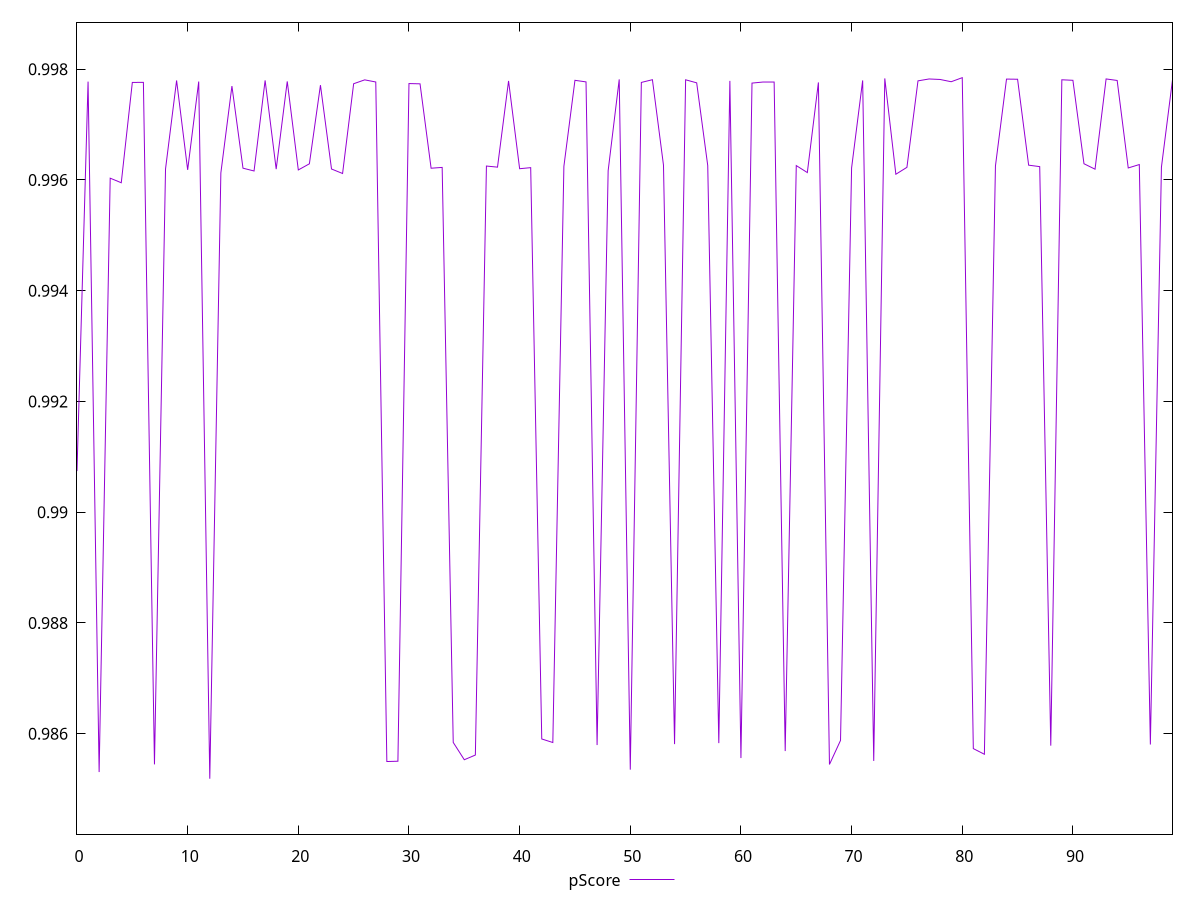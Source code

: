 reset

$pScore <<EOF
0 0.9907421223045741
1 0.9977747094215531
2 0.9853062726550443
3 0.9960308880335984
4 0.9959485651598137
5 0.9977602184347677
6 0.9977614598213005
7 0.9854452509451196
8 0.996197410630468
9 0.9977954310924149
10 0.996180720122525
11 0.9977763273971184
12 0.9851853725087982
13 0.9961254384061347
14 0.9976940415127911
15 0.996211644891267
16 0.996161070407879
17 0.9977970169828068
18 0.9961945154967948
19 0.9977790713466552
20 0.9961798385066634
21 0.9962907113880577
22 0.9977109673757283
23 0.9961968317369024
24 0.9961156830360767
25 0.9977367812623481
26 0.9978065708351401
27 0.9977681541289722
28 0.9854965424282411
29 0.9855019659227564
30 0.9977398504248587
31 0.9977349866490948
32 0.9962109851652416
33 0.9962254893760795
34 0.9858414022442177
35 0.9855287613666517
36 0.9856140355973402
37 0.9962503846419749
38 0.9962304106200466
39 0.9977871603951377
40 0.9962020187280767
41 0.9962212628945757
42 0.9859038336410328
43 0.9858399204947882
44 0.9962448585684858
45 0.9977984549658836
46 0.9977698129118489
47 0.9857936356266274
48 0.9961662734038597
49 0.9978153132281143
50 0.9853498778337971
51 0.9977603591519484
52 0.9978095015261275
53 0.9962670788807606
54 0.9858108563914388
55 0.9978079144444619
56 0.9977528419352897
57 0.9962581516607492
58 0.985828359141198
59 0.9977877343838102
60 0.9855585270498894
61 0.997748315613131
62 0.9977676587852584
63 0.9977668743173842
64 0.9856858252400311
65 0.9962587439069327
66 0.996132416136138
67 0.9977602184347677
68 0.9854437953944815
69 0.9858778192718574
70 0.9962160329512715
71 0.9977965633774188
72 0.9855076891924652
73 0.9978328382334694
74 0.9961023592041803
75 0.9962269179612794
76 0.9977885541680622
77 0.9978227331857854
78 0.9978136887793726
79 0.997772740276597
80 0.9978462016340375
81 0.9857299710027858
82 0.9856276785319955
83 0.9962520821618122
84 0.9978207078122826
85 0.9978177481516225
86 0.9962660992049783
87 0.996239787594785
88 0.9857832367459345
89 0.9978081301769592
90 0.9977986183271419
91 0.9962919894265377
92 0.9961935224962829
93 0.9978233809978561
94 0.9977957990321498
95 0.9962157353152671
96 0.9962773634091396
97 0.9858034354320195
98 0.9962306981418237
99 0.9978066522841232
EOF

set key outside below
set xrange [0:99]
set yrange [0.9841853725087982:0.9988462016340375]
set trange [0.9841853725087982:0.9988462016340375]
set terminal svg size 640, 500 enhanced background rgb 'white'
set output "reports/report_00032_2021-02-25T10-28-15.087Z/first-contentful-paint/samples/music/pScore/values.svg"

plot $pScore title "pScore" with line

reset
